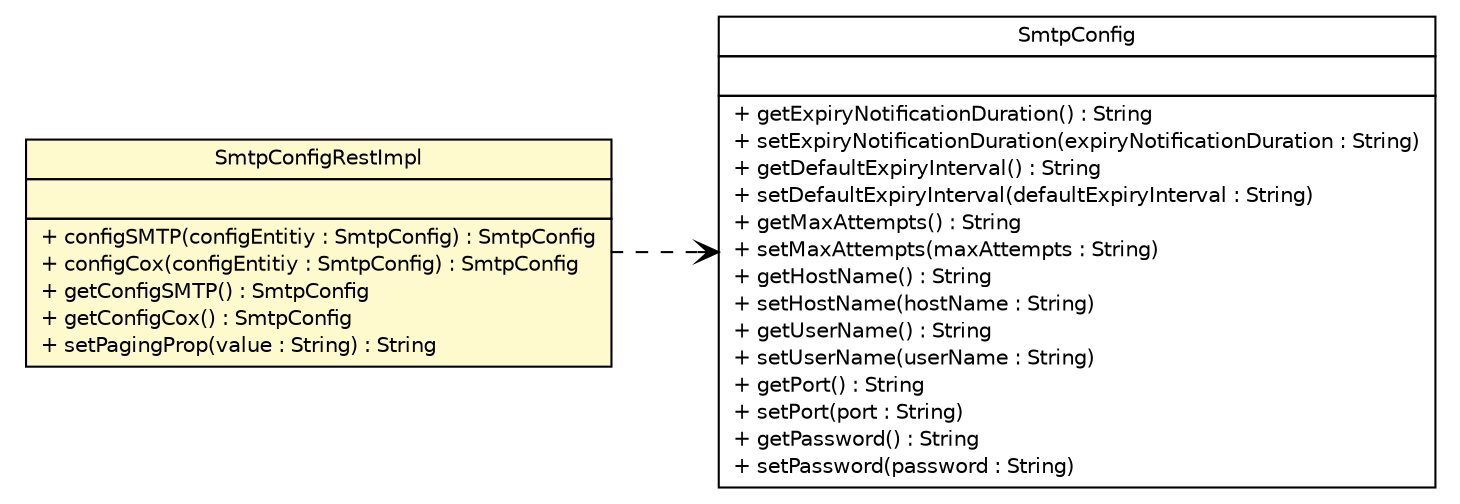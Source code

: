 #!/usr/local/bin/dot
#
# Class diagram 
# Generated by UMLGraph version 5.1 (http://www.umlgraph.org/)
#

digraph G {
	edge [fontname="Helvetica",fontsize=10,labelfontname="Helvetica",labelfontsize=10];
	node [fontname="Helvetica",fontsize=10,shape=plaintext];
	nodesep=0.25;
	ranksep=0.5;
	rankdir=LR;
	// com.inn.headstartdemo.rest.impl.SmtpConfigRestImpl
	c40401 [label=<<table title="com.inn.headstartdemo.rest.impl.SmtpConfigRestImpl" border="0" cellborder="1" cellspacing="0" cellpadding="2" port="p" bgcolor="lemonChiffon" href="./SmtpConfigRestImpl.html">
		<tr><td><table border="0" cellspacing="0" cellpadding="1">
<tr><td align="center" balign="center"> SmtpConfigRestImpl </td></tr>
		</table></td></tr>
		<tr><td><table border="0" cellspacing="0" cellpadding="1">
<tr><td align="left" balign="left">  </td></tr>
		</table></td></tr>
		<tr><td><table border="0" cellspacing="0" cellpadding="1">
<tr><td align="left" balign="left"> + configSMTP(configEntitiy : SmtpConfig) : SmtpConfig </td></tr>
<tr><td align="left" balign="left"> + configCox(configEntitiy : SmtpConfig) : SmtpConfig </td></tr>
<tr><td align="left" balign="left"> + getConfigSMTP() : SmtpConfig </td></tr>
<tr><td align="left" balign="left"> + getConfigCox() : SmtpConfig </td></tr>
<tr><td align="left" balign="left"> + setPagingProp(value : String) : String </td></tr>
		</table></td></tr>
		</table>>, fontname="Helvetica", fontcolor="black", fontsize=10.0];
	// com.inn.headstartdemo.utils.SmtpConfig
	c40467 [label=<<table title="com.inn.headstartdemo.utils.SmtpConfig" border="0" cellborder="1" cellspacing="0" cellpadding="2" port="p" href="../../utils/SmtpConfig.html">
		<tr><td><table border="0" cellspacing="0" cellpadding="1">
<tr><td align="center" balign="center"> SmtpConfig </td></tr>
		</table></td></tr>
		<tr><td><table border="0" cellspacing="0" cellpadding="1">
<tr><td align="left" balign="left">  </td></tr>
		</table></td></tr>
		<tr><td><table border="0" cellspacing="0" cellpadding="1">
<tr><td align="left" balign="left"> + getExpiryNotificationDuration() : String </td></tr>
<tr><td align="left" balign="left"> + setExpiryNotificationDuration(expiryNotificationDuration : String) </td></tr>
<tr><td align="left" balign="left"> + getDefaultExpiryInterval() : String </td></tr>
<tr><td align="left" balign="left"> + setDefaultExpiryInterval(defaultExpiryInterval : String) </td></tr>
<tr><td align="left" balign="left"> + getMaxAttempts() : String </td></tr>
<tr><td align="left" balign="left"> + setMaxAttempts(maxAttempts : String) </td></tr>
<tr><td align="left" balign="left"> + getHostName() : String </td></tr>
<tr><td align="left" balign="left"> + setHostName(hostName : String) </td></tr>
<tr><td align="left" balign="left"> + getUserName() : String </td></tr>
<tr><td align="left" balign="left"> + setUserName(userName : String) </td></tr>
<tr><td align="left" balign="left"> + getPort() : String </td></tr>
<tr><td align="left" balign="left"> + setPort(port : String) </td></tr>
<tr><td align="left" balign="left"> + getPassword() : String </td></tr>
<tr><td align="left" balign="left"> + setPassword(password : String) </td></tr>
		</table></td></tr>
		</table>>, fontname="Helvetica", fontcolor="black", fontsize=10.0];
	// com.inn.headstartdemo.rest.impl.SmtpConfigRestImpl DEPEND com.inn.headstartdemo.utils.SmtpConfig
	c40401:p -> c40467:p [taillabel="", label="", headlabel="", fontname="Helvetica", fontcolor="black", fontsize=10.0, color="black", arrowhead=open, style=dashed];
}

